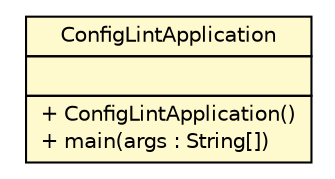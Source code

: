 #!/usr/local/bin/dot
#
# Class diagram 
# Generated by UMLGraph version R5_6-24-gf6e263 (http://www.umlgraph.org/)
#

digraph G {
	edge [fontname="Helvetica",fontsize=10,labelfontname="Helvetica",labelfontsize=10];
	node [fontname="Helvetica",fontsize=10,shape=plaintext];
	nodesep=0.25;
	ranksep=0.5;
	// cn.home1.oss.environment.configlint.ConfigLintApplication
	c12 [label=<<table title="cn.home1.oss.environment.configlint.ConfigLintApplication" border="0" cellborder="1" cellspacing="0" cellpadding="2" port="p" bgcolor="lemonChiffon" href="./ConfigLintApplication.html">
		<tr><td><table border="0" cellspacing="0" cellpadding="1">
<tr><td align="center" balign="center"> ConfigLintApplication </td></tr>
		</table></td></tr>
		<tr><td><table border="0" cellspacing="0" cellpadding="1">
<tr><td align="left" balign="left">  </td></tr>
		</table></td></tr>
		<tr><td><table border="0" cellspacing="0" cellpadding="1">
<tr><td align="left" balign="left"> + ConfigLintApplication() </td></tr>
<tr><td align="left" balign="left"> + main(args : String[]) </td></tr>
		</table></td></tr>
		</table>>, URL="./ConfigLintApplication.html", fontname="Helvetica", fontcolor="black", fontsize=10.0];
}

